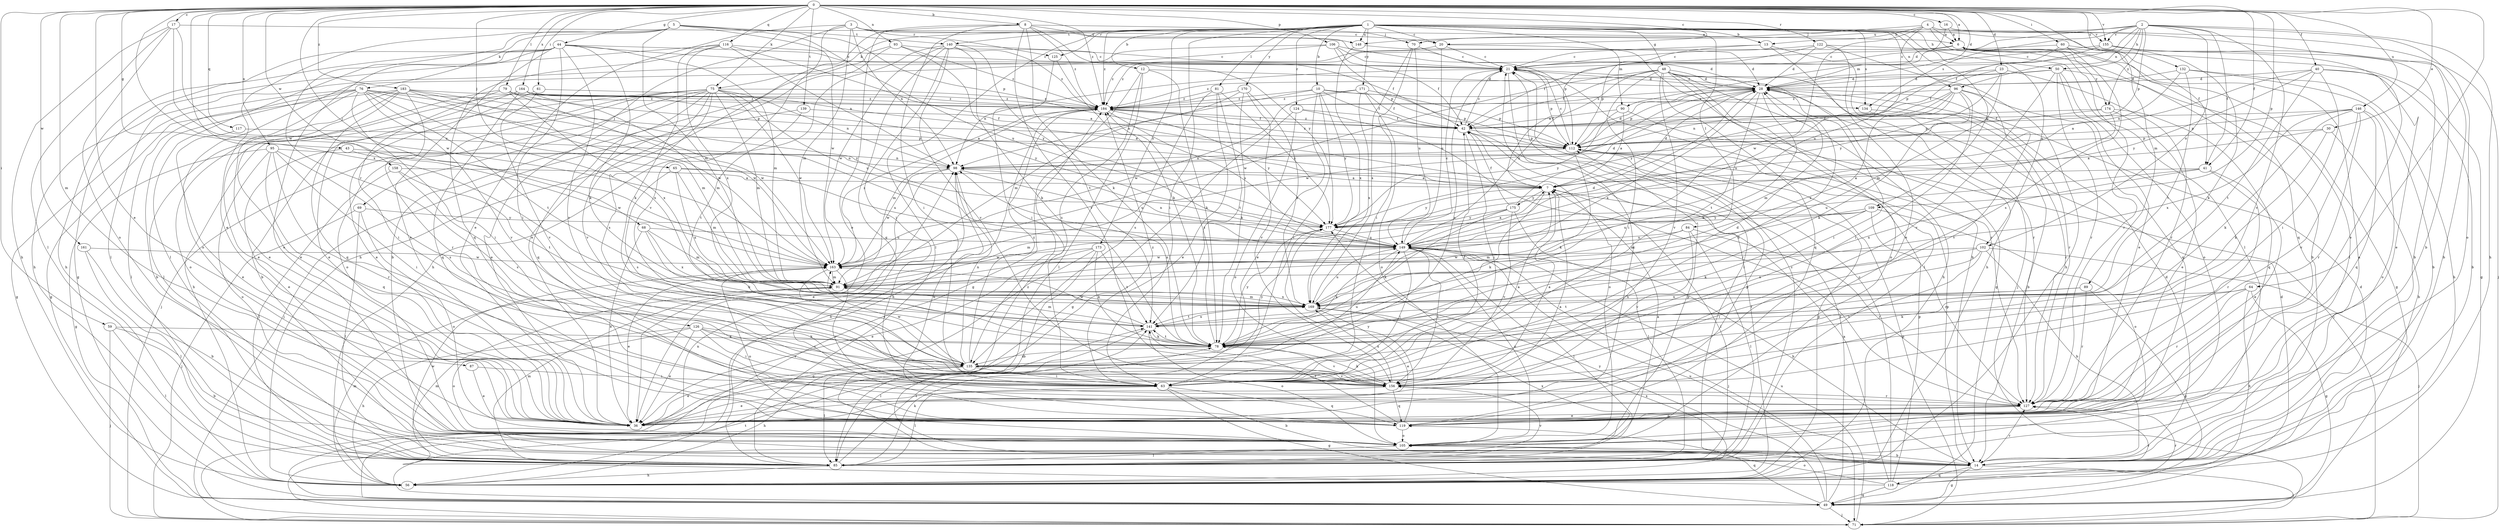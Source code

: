 strict digraph  {
0;
1;
2;
3;
4;
5;
6;
7;
8;
10;
12;
13;
14;
16;
17;
20;
21;
23;
28;
30;
36;
40;
41;
42;
43;
44;
48;
49;
50;
56;
59;
60;
61;
63;
64;
65;
68;
69;
70;
71;
75;
76;
78;
79;
81;
84;
85;
87;
89;
90;
91;
93;
95;
96;
98;
102;
105;
106;
109;
112;
116;
117;
118;
119;
122;
124;
125;
126;
127;
132;
134;
135;
139;
140;
141;
146;
148;
149;
155;
156;
158;
161;
163;
164;
169;
170;
171;
173;
174;
175;
177;
183;
184;
0 -> 6  [label=a];
0 -> 8  [label=b];
0 -> 16  [label=c];
0 -> 17  [label=c];
0 -> 20  [label=c];
0 -> 23  [label=d];
0 -> 28  [label=d];
0 -> 30  [label=e];
0 -> 36  [label=e];
0 -> 40  [label=f];
0 -> 41  [label=f];
0 -> 43  [label=g];
0 -> 44  [label=g];
0 -> 59  [label=i];
0 -> 60  [label=i];
0 -> 61  [label=i];
0 -> 64  [label=j];
0 -> 65  [label=j];
0 -> 68  [label=j];
0 -> 75  [label=k];
0 -> 79  [label=l];
0 -> 87  [label=m];
0 -> 89  [label=m];
0 -> 93  [label=n];
0 -> 95  [label=n];
0 -> 106  [label=p];
0 -> 109  [label=p];
0 -> 116  [label=q];
0 -> 117  [label=q];
0 -> 122  [label=r];
0 -> 132  [label=s];
0 -> 139  [label=t];
0 -> 146  [label=u];
0 -> 155  [label=v];
0 -> 158  [label=w];
0 -> 161  [label=w];
0 -> 163  [label=w];
0 -> 164  [label=x];
0 -> 169  [label=x];
0 -> 183  [label=z];
0 -> 184  [label=z];
1 -> 10  [label=b];
1 -> 12  [label=b];
1 -> 13  [label=b];
1 -> 20  [label=c];
1 -> 41  [label=f];
1 -> 48  [label=g];
1 -> 50  [label=h];
1 -> 63  [label=i];
1 -> 75  [label=k];
1 -> 81  [label=l];
1 -> 84  [label=l];
1 -> 85  [label=l];
1 -> 90  [label=m];
1 -> 96  [label=n];
1 -> 102  [label=o];
1 -> 109  [label=p];
1 -> 124  [label=r];
1 -> 125  [label=r];
1 -> 134  [label=s];
1 -> 140  [label=t];
1 -> 148  [label=u];
1 -> 155  [label=v];
1 -> 170  [label=y];
1 -> 171  [label=y];
1 -> 173  [label=y];
1 -> 184  [label=z];
2 -> 41  [label=f];
2 -> 42  [label=f];
2 -> 50  [label=h];
2 -> 56  [label=h];
2 -> 90  [label=m];
2 -> 96  [label=n];
2 -> 102  [label=o];
2 -> 105  [label=o];
2 -> 112  [label=p];
2 -> 134  [label=s];
2 -> 148  [label=u];
2 -> 155  [label=v];
2 -> 156  [label=v];
2 -> 174  [label=y];
3 -> 20  [label=c];
3 -> 36  [label=e];
3 -> 69  [label=j];
3 -> 91  [label=m];
3 -> 98  [label=n];
3 -> 125  [label=r];
3 -> 148  [label=u];
3 -> 156  [label=v];
4 -> 6  [label=a];
4 -> 13  [label=b];
4 -> 14  [label=b];
4 -> 70  [label=j];
4 -> 85  [label=l];
4 -> 149  [label=u];
4 -> 163  [label=w];
5 -> 36  [label=e];
5 -> 76  [label=k];
5 -> 91  [label=m];
5 -> 112  [label=p];
5 -> 126  [label=r];
5 -> 140  [label=t];
5 -> 149  [label=u];
5 -> 163  [label=w];
6 -> 21  [label=c];
6 -> 49  [label=g];
6 -> 85  [label=l];
6 -> 127  [label=r];
6 -> 174  [label=y];
6 -> 184  [label=z];
7 -> 28  [label=d];
7 -> 78  [label=k];
7 -> 85  [label=l];
7 -> 175  [label=y];
7 -> 177  [label=y];
8 -> 36  [label=e];
8 -> 56  [label=h];
8 -> 63  [label=i];
8 -> 70  [label=j];
8 -> 78  [label=k];
8 -> 112  [label=p];
8 -> 156  [label=v];
8 -> 177  [label=y];
8 -> 184  [label=z];
10 -> 36  [label=e];
10 -> 42  [label=f];
10 -> 63  [label=i];
10 -> 98  [label=n];
10 -> 112  [label=p];
10 -> 134  [label=s];
10 -> 177  [label=y];
10 -> 184  [label=z];
12 -> 28  [label=d];
12 -> 49  [label=g];
12 -> 78  [label=k];
12 -> 85  [label=l];
12 -> 135  [label=s];
13 -> 21  [label=c];
13 -> 56  [label=h];
13 -> 71  [label=j];
13 -> 112  [label=p];
14 -> 6  [label=a];
14 -> 28  [label=d];
14 -> 49  [label=g];
14 -> 71  [label=j];
14 -> 112  [label=p];
14 -> 118  [label=q];
14 -> 127  [label=r];
14 -> 184  [label=z];
16 -> 6  [label=a];
16 -> 28  [label=d];
16 -> 71  [label=j];
17 -> 6  [label=a];
17 -> 56  [label=h];
17 -> 85  [label=l];
17 -> 105  [label=o];
17 -> 149  [label=u];
17 -> 163  [label=w];
20 -> 14  [label=b];
20 -> 21  [label=c];
20 -> 149  [label=u];
20 -> 184  [label=z];
21 -> 28  [label=d];
21 -> 85  [label=l];
21 -> 98  [label=n];
21 -> 112  [label=p];
21 -> 127  [label=r];
21 -> 135  [label=s];
23 -> 28  [label=d];
23 -> 42  [label=f];
23 -> 91  [label=m];
23 -> 127  [label=r];
23 -> 177  [label=y];
28 -> 21  [label=c];
28 -> 63  [label=i];
28 -> 78  [label=k];
28 -> 112  [label=p];
28 -> 127  [label=r];
28 -> 141  [label=t];
28 -> 163  [label=w];
28 -> 169  [label=x];
28 -> 184  [label=z];
30 -> 7  [label=a];
30 -> 14  [label=b];
30 -> 78  [label=k];
30 -> 112  [label=p];
36 -> 7  [label=a];
36 -> 21  [label=c];
40 -> 7  [label=a];
40 -> 14  [label=b];
40 -> 28  [label=d];
40 -> 36  [label=e];
40 -> 63  [label=i];
40 -> 141  [label=t];
40 -> 177  [label=y];
41 -> 7  [label=a];
41 -> 36  [label=e];
41 -> 127  [label=r];
41 -> 149  [label=u];
41 -> 169  [label=x];
42 -> 21  [label=c];
42 -> 63  [label=i];
42 -> 105  [label=o];
42 -> 112  [label=p];
42 -> 184  [label=z];
43 -> 36  [label=e];
43 -> 98  [label=n];
43 -> 163  [label=w];
44 -> 21  [label=c];
44 -> 36  [label=e];
44 -> 42  [label=f];
44 -> 49  [label=g];
44 -> 56  [label=h];
44 -> 63  [label=i];
44 -> 78  [label=k];
44 -> 85  [label=l];
44 -> 91  [label=m];
44 -> 105  [label=o];
44 -> 156  [label=v];
48 -> 28  [label=d];
48 -> 42  [label=f];
48 -> 49  [label=g];
48 -> 56  [label=h];
48 -> 63  [label=i];
48 -> 85  [label=l];
48 -> 105  [label=o];
48 -> 119  [label=q];
48 -> 127  [label=r];
48 -> 149  [label=u];
48 -> 156  [label=v];
48 -> 163  [label=w];
49 -> 28  [label=d];
49 -> 42  [label=f];
49 -> 71  [label=j];
49 -> 119  [label=q];
49 -> 149  [label=u];
49 -> 177  [label=y];
50 -> 28  [label=d];
50 -> 36  [label=e];
50 -> 49  [label=g];
50 -> 105  [label=o];
50 -> 127  [label=r];
50 -> 156  [label=v];
50 -> 184  [label=z];
56 -> 42  [label=f];
56 -> 91  [label=m];
56 -> 112  [label=p];
56 -> 127  [label=r];
56 -> 169  [label=x];
59 -> 14  [label=b];
59 -> 71  [label=j];
59 -> 78  [label=k];
59 -> 85  [label=l];
60 -> 14  [label=b];
60 -> 21  [label=c];
60 -> 42  [label=f];
60 -> 119  [label=q];
60 -> 135  [label=s];
61 -> 36  [label=e];
61 -> 156  [label=v];
61 -> 184  [label=z];
63 -> 7  [label=a];
63 -> 14  [label=b];
63 -> 28  [label=d];
63 -> 42  [label=f];
63 -> 49  [label=g];
63 -> 85  [label=l];
63 -> 119  [label=q];
63 -> 184  [label=z];
64 -> 49  [label=g];
64 -> 56  [label=h];
64 -> 78  [label=k];
64 -> 127  [label=r];
64 -> 169  [label=x];
65 -> 7  [label=a];
65 -> 91  [label=m];
65 -> 135  [label=s];
65 -> 149  [label=u];
65 -> 169  [label=x];
68 -> 36  [label=e];
68 -> 78  [label=k];
68 -> 91  [label=m];
68 -> 149  [label=u];
68 -> 169  [label=x];
69 -> 71  [label=j];
69 -> 85  [label=l];
69 -> 105  [label=o];
69 -> 177  [label=y];
70 -> 21  [label=c];
70 -> 63  [label=i];
70 -> 149  [label=u];
70 -> 169  [label=x];
71 -> 98  [label=n];
71 -> 112  [label=p];
71 -> 141  [label=t];
71 -> 149  [label=u];
75 -> 14  [label=b];
75 -> 36  [label=e];
75 -> 56  [label=h];
75 -> 71  [label=j];
75 -> 91  [label=m];
75 -> 98  [label=n];
75 -> 105  [label=o];
75 -> 119  [label=q];
75 -> 135  [label=s];
75 -> 149  [label=u];
75 -> 156  [label=v];
75 -> 163  [label=w];
75 -> 184  [label=z];
76 -> 7  [label=a];
76 -> 14  [label=b];
76 -> 36  [label=e];
76 -> 49  [label=g];
76 -> 63  [label=i];
76 -> 85  [label=l];
76 -> 141  [label=t];
76 -> 156  [label=v];
76 -> 163  [label=w];
76 -> 169  [label=x];
76 -> 184  [label=z];
78 -> 98  [label=n];
78 -> 135  [label=s];
78 -> 141  [label=t];
78 -> 156  [label=v];
78 -> 177  [label=y];
78 -> 184  [label=z];
79 -> 36  [label=e];
79 -> 63  [label=i];
79 -> 112  [label=p];
79 -> 163  [label=w];
79 -> 169  [label=x];
79 -> 184  [label=z];
81 -> 36  [label=e];
81 -> 135  [label=s];
81 -> 141  [label=t];
81 -> 177  [label=y];
81 -> 184  [label=z];
84 -> 85  [label=l];
84 -> 91  [label=m];
84 -> 127  [label=r];
84 -> 149  [label=u];
84 -> 156  [label=v];
85 -> 21  [label=c];
85 -> 56  [label=h];
85 -> 78  [label=k];
85 -> 91  [label=m];
85 -> 98  [label=n];
85 -> 141  [label=t];
85 -> 156  [label=v];
85 -> 163  [label=w];
85 -> 169  [label=x];
87 -> 36  [label=e];
87 -> 63  [label=i];
89 -> 49  [label=g];
89 -> 127  [label=r];
89 -> 141  [label=t];
89 -> 169  [label=x];
90 -> 7  [label=a];
90 -> 42  [label=f];
90 -> 71  [label=j];
90 -> 177  [label=y];
91 -> 28  [label=d];
91 -> 169  [label=x];
93 -> 14  [label=b];
93 -> 21  [label=c];
93 -> 36  [label=e];
93 -> 177  [label=y];
93 -> 184  [label=z];
95 -> 49  [label=g];
95 -> 63  [label=i];
95 -> 98  [label=n];
95 -> 105  [label=o];
95 -> 119  [label=q];
95 -> 127  [label=r];
95 -> 135  [label=s];
96 -> 63  [label=i];
96 -> 78  [label=k];
96 -> 98  [label=n];
96 -> 119  [label=q];
96 -> 149  [label=u];
96 -> 156  [label=v];
96 -> 169  [label=x];
96 -> 177  [label=y];
96 -> 184  [label=z];
98 -> 7  [label=a];
98 -> 36  [label=e];
98 -> 149  [label=u];
98 -> 163  [label=w];
102 -> 14  [label=b];
102 -> 63  [label=i];
102 -> 71  [label=j];
102 -> 156  [label=v];
102 -> 163  [label=w];
102 -> 169  [label=x];
105 -> 7  [label=a];
105 -> 14  [label=b];
105 -> 85  [label=l];
105 -> 112  [label=p];
106 -> 21  [label=c];
106 -> 28  [label=d];
106 -> 42  [label=f];
106 -> 85  [label=l];
106 -> 105  [label=o];
106 -> 112  [label=p];
109 -> 78  [label=k];
109 -> 91  [label=m];
109 -> 105  [label=o];
109 -> 127  [label=r];
109 -> 149  [label=u];
109 -> 177  [label=y];
112 -> 21  [label=c];
112 -> 28  [label=d];
112 -> 78  [label=k];
112 -> 98  [label=n];
112 -> 184  [label=z];
116 -> 7  [label=a];
116 -> 21  [label=c];
116 -> 56  [label=h];
116 -> 78  [label=k];
116 -> 98  [label=n];
116 -> 119  [label=q];
116 -> 169  [label=x];
117 -> 36  [label=e];
117 -> 112  [label=p];
118 -> 7  [label=a];
118 -> 21  [label=c];
118 -> 28  [label=d];
118 -> 49  [label=g];
118 -> 91  [label=m];
118 -> 105  [label=o];
118 -> 112  [label=p];
118 -> 127  [label=r];
119 -> 98  [label=n];
119 -> 105  [label=o];
119 -> 112  [label=p];
119 -> 141  [label=t];
119 -> 177  [label=y];
122 -> 7  [label=a];
122 -> 14  [label=b];
122 -> 21  [label=c];
122 -> 28  [label=d];
122 -> 36  [label=e];
122 -> 56  [label=h];
124 -> 42  [label=f];
124 -> 49  [label=g];
124 -> 105  [label=o];
124 -> 127  [label=r];
125 -> 63  [label=i];
125 -> 78  [label=k];
126 -> 36  [label=e];
126 -> 56  [label=h];
126 -> 63  [label=i];
126 -> 78  [label=k];
126 -> 105  [label=o];
126 -> 135  [label=s];
126 -> 156  [label=v];
127 -> 36  [label=e];
127 -> 119  [label=q];
132 -> 14  [label=b];
132 -> 28  [label=d];
132 -> 56  [label=h];
132 -> 98  [label=n];
132 -> 141  [label=t];
134 -> 14  [label=b];
134 -> 127  [label=r];
135 -> 28  [label=d];
135 -> 36  [label=e];
135 -> 56  [label=h];
135 -> 63  [label=i];
135 -> 85  [label=l];
135 -> 98  [label=n];
135 -> 149  [label=u];
135 -> 156  [label=v];
135 -> 163  [label=w];
135 -> 177  [label=y];
135 -> 184  [label=z];
139 -> 42  [label=f];
139 -> 71  [label=j];
139 -> 141  [label=t];
140 -> 21  [label=c];
140 -> 56  [label=h];
140 -> 63  [label=i];
140 -> 78  [label=k];
140 -> 119  [label=q];
140 -> 141  [label=t];
140 -> 156  [label=v];
140 -> 163  [label=w];
140 -> 184  [label=z];
141 -> 78  [label=k];
141 -> 85  [label=l];
141 -> 91  [label=m];
141 -> 105  [label=o];
141 -> 163  [label=w];
141 -> 169  [label=x];
146 -> 42  [label=f];
146 -> 78  [label=k];
146 -> 105  [label=o];
146 -> 112  [label=p];
146 -> 119  [label=q];
146 -> 127  [label=r];
146 -> 156  [label=v];
146 -> 169  [label=x];
148 -> 28  [label=d];
148 -> 169  [label=x];
149 -> 7  [label=a];
149 -> 14  [label=b];
149 -> 21  [label=c];
149 -> 63  [label=i];
149 -> 71  [label=j];
149 -> 78  [label=k];
149 -> 85  [label=l];
149 -> 98  [label=n];
149 -> 105  [label=o];
149 -> 156  [label=v];
149 -> 163  [label=w];
155 -> 14  [label=b];
155 -> 21  [label=c];
155 -> 36  [label=e];
155 -> 78  [label=k];
155 -> 112  [label=p];
156 -> 7  [label=a];
156 -> 36  [label=e];
156 -> 78  [label=k];
156 -> 119  [label=q];
156 -> 127  [label=r];
156 -> 169  [label=x];
158 -> 7  [label=a];
158 -> 85  [label=l];
158 -> 135  [label=s];
158 -> 141  [label=t];
161 -> 14  [label=b];
161 -> 85  [label=l];
161 -> 163  [label=w];
163 -> 36  [label=e];
163 -> 91  [label=m];
163 -> 105  [label=o];
163 -> 127  [label=r];
163 -> 135  [label=s];
163 -> 184  [label=z];
164 -> 7  [label=a];
164 -> 36  [label=e];
164 -> 85  [label=l];
164 -> 91  [label=m];
164 -> 119  [label=q];
164 -> 177  [label=y];
164 -> 184  [label=z];
169 -> 36  [label=e];
169 -> 91  [label=m];
169 -> 141  [label=t];
169 -> 149  [label=u];
170 -> 78  [label=k];
170 -> 91  [label=m];
170 -> 156  [label=v];
170 -> 169  [label=x];
170 -> 184  [label=z];
171 -> 42  [label=f];
171 -> 105  [label=o];
171 -> 112  [label=p];
171 -> 163  [label=w];
171 -> 169  [label=x];
171 -> 184  [label=z];
173 -> 14  [label=b];
173 -> 36  [label=e];
173 -> 49  [label=g];
173 -> 78  [label=k];
173 -> 141  [label=t];
173 -> 163  [label=w];
174 -> 36  [label=e];
174 -> 42  [label=f];
174 -> 91  [label=m];
174 -> 112  [label=p];
174 -> 119  [label=q];
175 -> 28  [label=d];
175 -> 42  [label=f];
175 -> 78  [label=k];
175 -> 85  [label=l];
175 -> 91  [label=m];
175 -> 156  [label=v];
175 -> 177  [label=y];
177 -> 149  [label=u];
183 -> 36  [label=e];
183 -> 49  [label=g];
183 -> 91  [label=m];
183 -> 105  [label=o];
183 -> 119  [label=q];
183 -> 127  [label=r];
183 -> 163  [label=w];
183 -> 177  [label=y];
183 -> 184  [label=z];
184 -> 42  [label=f];
184 -> 56  [label=h];
184 -> 91  [label=m];
184 -> 149  [label=u];
184 -> 177  [label=y];
}
